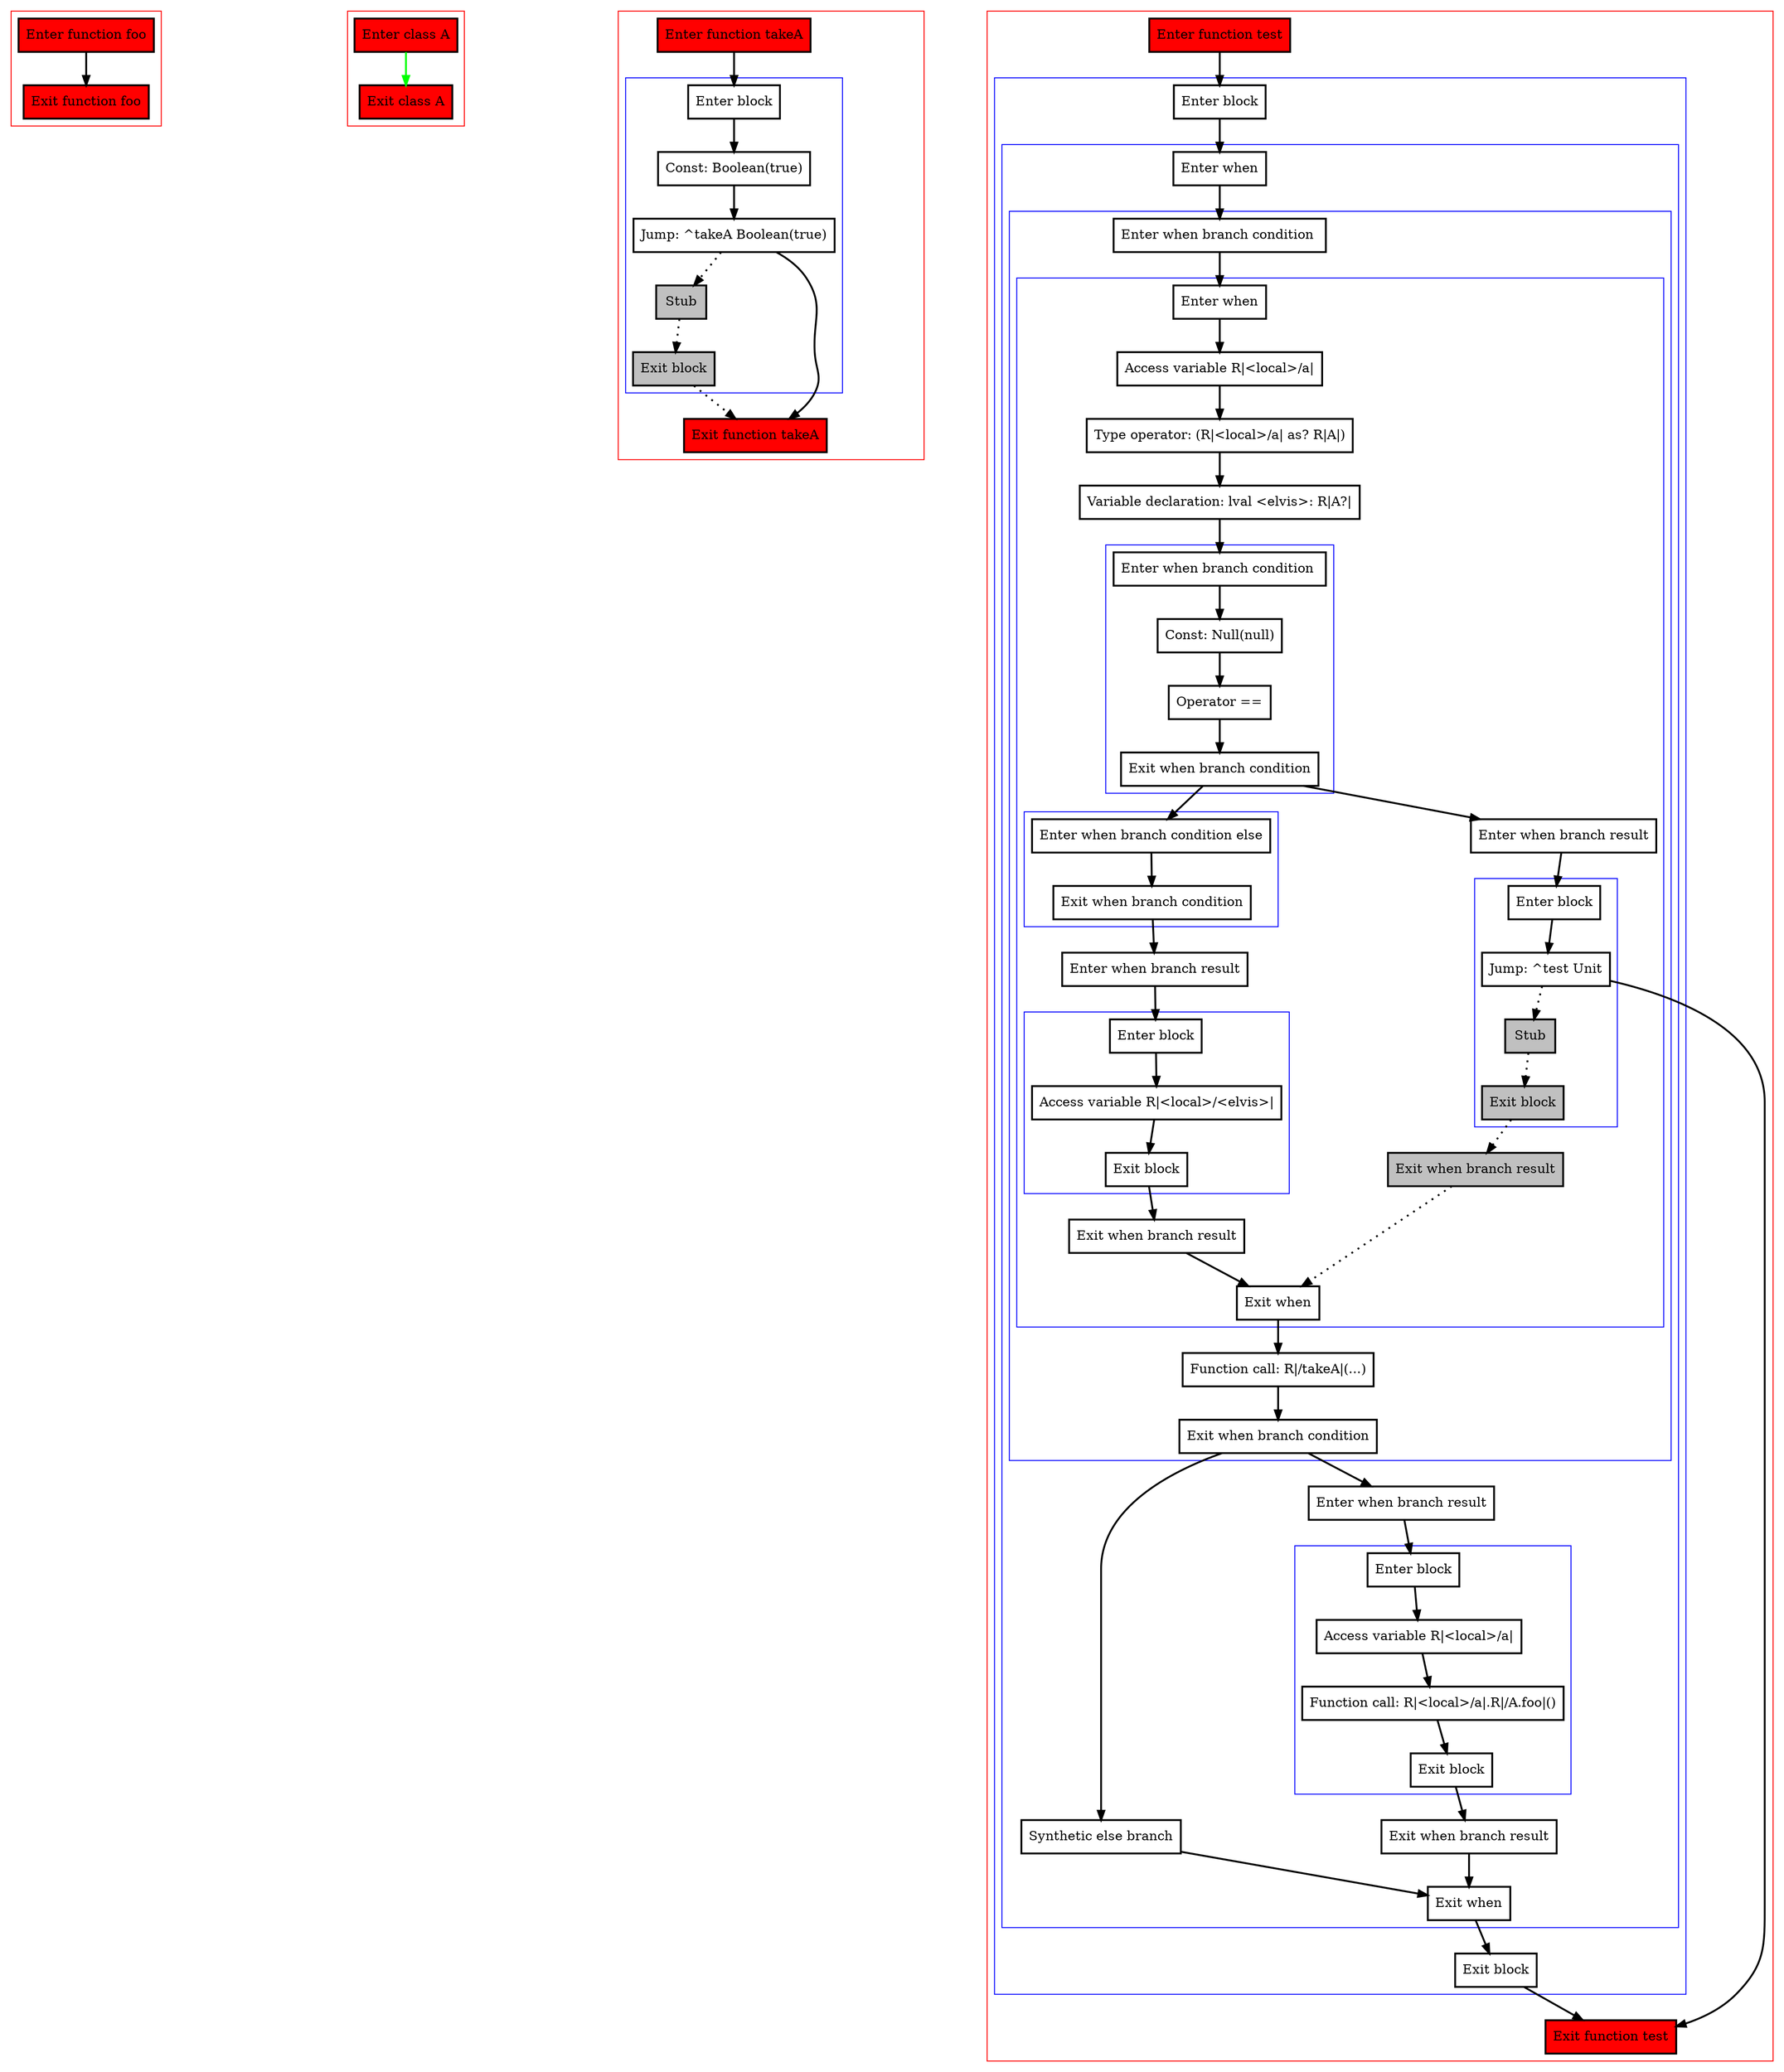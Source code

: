 digraph smartcastFromArgument_kt {
    graph [nodesep=3]
    node [shape=box penwidth=2]
    edge [penwidth=2]

    subgraph cluster_0 {
        color=red
        0 [label="Enter function foo" style="filled" fillcolor=red];
        1 [label="Exit function foo" style="filled" fillcolor=red];
    }
    0 -> {1};

    subgraph cluster_1 {
        color=red
        2 [label="Enter class A" style="filled" fillcolor=red];
        3 [label="Exit class A" style="filled" fillcolor=red];
    }
    2 -> {3} [color=green];

    subgraph cluster_2 {
        color=red
        4 [label="Enter function takeA" style="filled" fillcolor=red];
        subgraph cluster_3 {
            color=blue
            5 [label="Enter block"];
            6 [label="Const: Boolean(true)"];
            7 [label="Jump: ^takeA Boolean(true)"];
            8 [label="Stub" style="filled" fillcolor=gray];
            9 [label="Exit block" style="filled" fillcolor=gray];
        }
        10 [label="Exit function takeA" style="filled" fillcolor=red];
    }
    4 -> {5};
    5 -> {6};
    6 -> {7};
    7 -> {10};
    7 -> {8} [style=dotted];
    8 -> {9} [style=dotted];
    9 -> {10} [style=dotted];

    subgraph cluster_4 {
        color=red
        11 [label="Enter function test" style="filled" fillcolor=red];
        subgraph cluster_5 {
            color=blue
            12 [label="Enter block"];
            subgraph cluster_6 {
                color=blue
                13 [label="Enter when"];
                subgraph cluster_7 {
                    color=blue
                    14 [label="Enter when branch condition "];
                    subgraph cluster_8 {
                        color=blue
                        15 [label="Enter when"];
                        16 [label="Access variable R|<local>/a|"];
                        17 [label="Type operator: (R|<local>/a| as? R|A|)"];
                        18 [label="Variable declaration: lval <elvis>: R|A?|"];
                        subgraph cluster_9 {
                            color=blue
                            19 [label="Enter when branch condition "];
                            20 [label="Const: Null(null)"];
                            21 [label="Operator =="];
                            22 [label="Exit when branch condition"];
                        }
                        subgraph cluster_10 {
                            color=blue
                            23 [label="Enter when branch condition else"];
                            24 [label="Exit when branch condition"];
                        }
                        25 [label="Enter when branch result"];
                        subgraph cluster_11 {
                            color=blue
                            26 [label="Enter block"];
                            27 [label="Access variable R|<local>/<elvis>|"];
                            28 [label="Exit block"];
                        }
                        29 [label="Exit when branch result"];
                        30 [label="Enter when branch result"];
                        subgraph cluster_12 {
                            color=blue
                            31 [label="Enter block"];
                            32 [label="Jump: ^test Unit"];
                            33 [label="Stub" style="filled" fillcolor=gray];
                            34 [label="Exit block" style="filled" fillcolor=gray];
                        }
                        35 [label="Exit when branch result" style="filled" fillcolor=gray];
                        36 [label="Exit when"];
                    }
                    37 [label="Function call: R|/takeA|(...)"];
                    38 [label="Exit when branch condition"];
                }
                39 [label="Synthetic else branch"];
                40 [label="Enter when branch result"];
                subgraph cluster_13 {
                    color=blue
                    41 [label="Enter block"];
                    42 [label="Access variable R|<local>/a|"];
                    43 [label="Function call: R|<local>/a|.R|/A.foo|()"];
                    44 [label="Exit block"];
                }
                45 [label="Exit when branch result"];
                46 [label="Exit when"];
            }
            47 [label="Exit block"];
        }
        48 [label="Exit function test" style="filled" fillcolor=red];
    }
    11 -> {12};
    12 -> {13};
    13 -> {14};
    14 -> {15};
    15 -> {16};
    16 -> {17};
    17 -> {18};
    18 -> {19};
    19 -> {20};
    20 -> {21};
    21 -> {22};
    22 -> {30 23};
    23 -> {24};
    24 -> {25};
    25 -> {26};
    26 -> {27};
    27 -> {28};
    28 -> {29};
    29 -> {36};
    30 -> {31};
    31 -> {32};
    32 -> {48};
    32 -> {33} [style=dotted];
    33 -> {34} [style=dotted];
    34 -> {35} [style=dotted];
    35 -> {36} [style=dotted];
    36 -> {37};
    37 -> {38};
    38 -> {40 39};
    39 -> {46};
    40 -> {41};
    41 -> {42};
    42 -> {43};
    43 -> {44};
    44 -> {45};
    45 -> {46};
    46 -> {47};
    47 -> {48};

}
